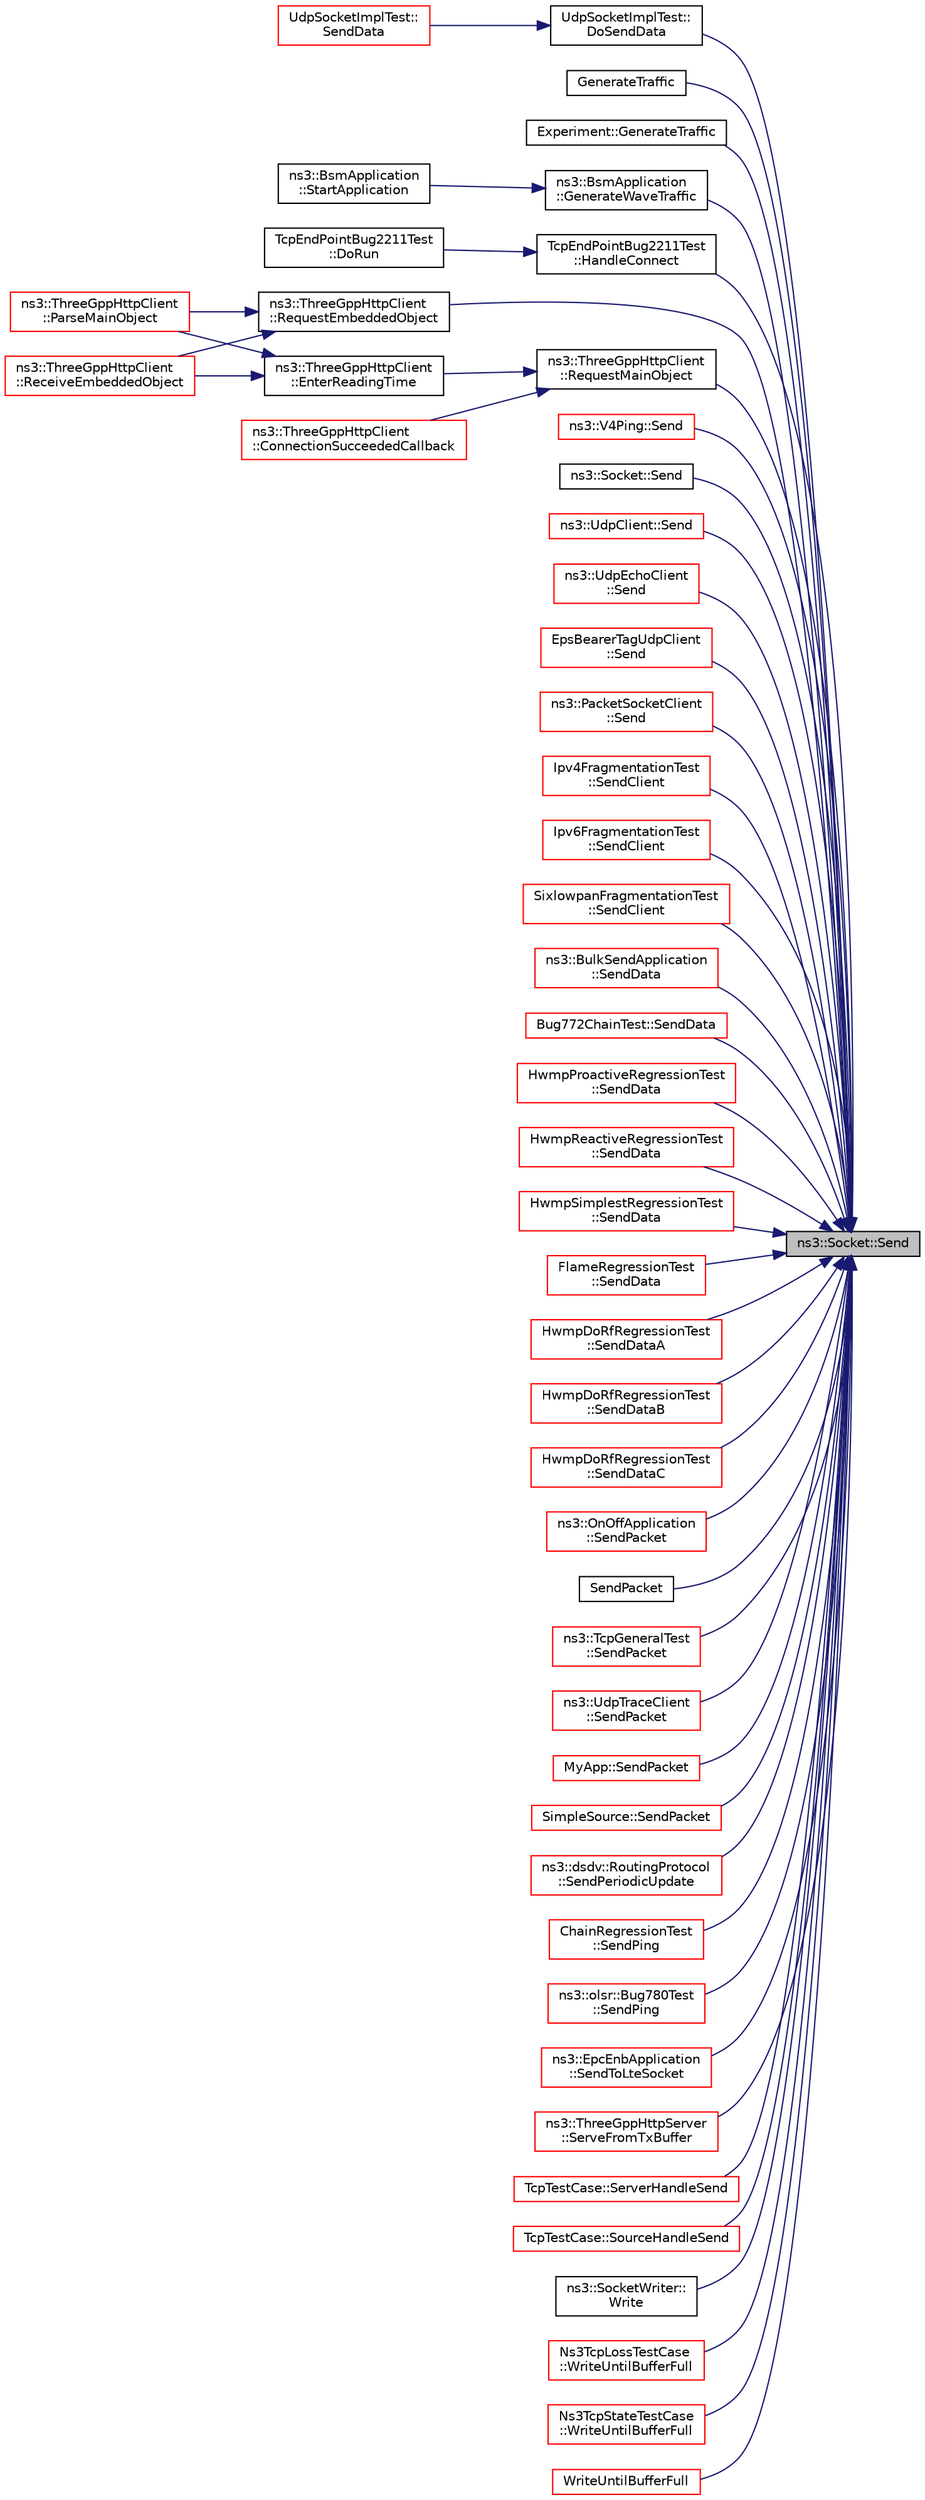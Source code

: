 digraph "ns3::Socket::Send"
{
 // LATEX_PDF_SIZE
  edge [fontname="Helvetica",fontsize="10",labelfontname="Helvetica",labelfontsize="10"];
  node [fontname="Helvetica",fontsize="10",shape=record];
  rankdir="RL";
  Node1 [label="ns3::Socket::Send",height=0.2,width=0.4,color="black", fillcolor="grey75", style="filled", fontcolor="black",tooltip="Send data (or dummy data) to the remote host."];
  Node1 -> Node2 [dir="back",color="midnightblue",fontsize="10",style="solid",fontname="Helvetica"];
  Node2 [label="UdpSocketImplTest::\lDoSendData",height=0.2,width=0.4,color="black", fillcolor="white", style="filled",URL="$class_udp_socket_impl_test.html#abb4bfa5a84b8b642f22fd0f8981bf515",tooltip="Send data."];
  Node2 -> Node3 [dir="back",color="midnightblue",fontsize="10",style="solid",fontname="Helvetica"];
  Node3 [label="UdpSocketImplTest::\lSendData",height=0.2,width=0.4,color="red", fillcolor="white", style="filled",URL="$class_udp_socket_impl_test.html#a69244de27acf4b1f164091057321b414",tooltip="Send data."];
  Node1 -> Node5 [dir="back",color="midnightblue",fontsize="10",style="solid",fontname="Helvetica"];
  Node5 [label="GenerateTraffic",height=0.2,width=0.4,color="black", fillcolor="white", style="filled",URL="$energy-model-example_8cc.html#ae146b24c4b8cd80f2f8c1cf12b62d395",tooltip=" "];
  Node1 -> Node6 [dir="back",color="midnightblue",fontsize="10",style="solid",fontname="Helvetica"];
  Node6 [label="Experiment::GenerateTraffic",height=0.2,width=0.4,color="black", fillcolor="white", style="filled",URL="$class_experiment.html#a442331ee7aff9d4ae2bee2c761323e3e",tooltip=" "];
  Node1 -> Node7 [dir="back",color="midnightblue",fontsize="10",style="solid",fontname="Helvetica"];
  Node7 [label="ns3::BsmApplication\l::GenerateWaveTraffic",height=0.2,width=0.4,color="black", fillcolor="white", style="filled",URL="$classns3_1_1_bsm_application.html#a22a009e7512e5df69dd9b81f96d15f51",tooltip="Creates and transmits a WAVE BSM packet."];
  Node7 -> Node8 [dir="back",color="midnightblue",fontsize="10",style="solid",fontname="Helvetica"];
  Node8 [label="ns3::BsmApplication\l::StartApplication",height=0.2,width=0.4,color="black", fillcolor="white", style="filled",URL="$classns3_1_1_bsm_application.html#a2caf2e381d781dfde58e39f19a220523",tooltip="Called at time specified by Start."];
  Node1 -> Node9 [dir="back",color="midnightblue",fontsize="10",style="solid",fontname="Helvetica"];
  Node9 [label="TcpEndPointBug2211Test\l::HandleConnect",height=0.2,width=0.4,color="black", fillcolor="white", style="filled",URL="$class_tcp_end_point_bug2211_test.html#aeadec4cba94c55bd4e9b47b21652cfb6",tooltip="Handle a connection establishment."];
  Node9 -> Node10 [dir="back",color="midnightblue",fontsize="10",style="solid",fontname="Helvetica"];
  Node10 [label="TcpEndPointBug2211Test\l::DoRun",height=0.2,width=0.4,color="black", fillcolor="white", style="filled",URL="$class_tcp_end_point_bug2211_test.html#ab0f069f68fbb6b3e69a42e090be8215c",tooltip="Implementation to actually run this TestCase."];
  Node1 -> Node11 [dir="back",color="midnightblue",fontsize="10",style="solid",fontname="Helvetica"];
  Node11 [label="ns3::ThreeGppHttpClient\l::RequestEmbeddedObject",height=0.2,width=0.4,color="black", fillcolor="white", style="filled",URL="$classns3_1_1_three_gpp_http_client.html#a5259e1e75e7a0ca6c45d64aaa3577682",tooltip="Send a request object for an embedded object to the destination web server."];
  Node11 -> Node12 [dir="back",color="midnightblue",fontsize="10",style="solid",fontname="Helvetica"];
  Node12 [label="ns3::ThreeGppHttpClient\l::ParseMainObject",height=0.2,width=0.4,color="red", fillcolor="white", style="filled",URL="$classns3_1_1_three_gpp_http_client.html#a55898d3a4a1cf2f41760274f175d97f8",tooltip="Randomly determines the number of embedded objects in the main object."];
  Node11 -> Node19 [dir="back",color="midnightblue",fontsize="10",style="solid",fontname="Helvetica"];
  Node19 [label="ns3::ThreeGppHttpClient\l::ReceiveEmbeddedObject",height=0.2,width=0.4,color="red", fillcolor="white", style="filled",URL="$classns3_1_1_three_gpp_http_client.html#af2257e388fac0fd9d5cc2d35e383330f",tooltip="Receive a packet of embedded object from the destination web server."];
  Node1 -> Node20 [dir="back",color="midnightblue",fontsize="10",style="solid",fontname="Helvetica"];
  Node20 [label="ns3::ThreeGppHttpClient\l::RequestMainObject",height=0.2,width=0.4,color="black", fillcolor="white", style="filled",URL="$classns3_1_1_three_gpp_http_client.html#ac7bc98d0f86b39a14edd219f96e18ad6",tooltip="Send a request object for a main object to the destination web server."];
  Node20 -> Node16 [dir="back",color="midnightblue",fontsize="10",style="solid",fontname="Helvetica"];
  Node16 [label="ns3::ThreeGppHttpClient\l::ConnectionSucceededCallback",height=0.2,width=0.4,color="red", fillcolor="white", style="filled",URL="$classns3_1_1_three_gpp_http_client.html#a7516067e98bc29325cbfade8249d7778",tooltip="Invoked when a connection is established successfully on m_socket."];
  Node20 -> Node21 [dir="back",color="midnightblue",fontsize="10",style="solid",fontname="Helvetica"];
  Node21 [label="ns3::ThreeGppHttpClient\l::EnterReadingTime",height=0.2,width=0.4,color="black", fillcolor="white", style="filled",URL="$classns3_1_1_three_gpp_http_client.html#a581308a551b5671fd232b8feae19d83d",tooltip="Becomes idle for a randomly determined amount of time, and then triggers RequestMainObject()."];
  Node21 -> Node12 [dir="back",color="midnightblue",fontsize="10",style="solid",fontname="Helvetica"];
  Node21 -> Node19 [dir="back",color="midnightblue",fontsize="10",style="solid",fontname="Helvetica"];
  Node1 -> Node22 [dir="back",color="midnightblue",fontsize="10",style="solid",fontname="Helvetica"];
  Node22 [label="ns3::V4Ping::Send",height=0.2,width=0.4,color="red", fillcolor="white", style="filled",URL="$classns3_1_1_v4_ping.html#a26d3a4285998df72a37dfa62b9097e4b",tooltip="Send one Ping (ICMP ECHO) to the destination."];
  Node1 -> Node24 [dir="back",color="midnightblue",fontsize="10",style="solid",fontname="Helvetica"];
  Node24 [label="ns3::Socket::Send",height=0.2,width=0.4,color="black", fillcolor="white", style="filled",URL="$classns3_1_1_socket.html#a3c439c8d005bf0fdd2480c93a0e8056c",tooltip="Send data (or dummy data) to the remote host."];
  Node1 -> Node25 [dir="back",color="midnightblue",fontsize="10",style="solid",fontname="Helvetica"];
  Node25 [label="ns3::UdpClient::Send",height=0.2,width=0.4,color="red", fillcolor="white", style="filled",URL="$classns3_1_1_udp_client.html#a1f30c47c9851f26913dbff4560979868",tooltip="Send a packet."];
  Node1 -> Node27 [dir="back",color="midnightblue",fontsize="10",style="solid",fontname="Helvetica"];
  Node27 [label="ns3::UdpEchoClient\l::Send",height=0.2,width=0.4,color="red", fillcolor="white", style="filled",URL="$classns3_1_1_udp_echo_client.html#acdbfd43efe67c30d2eb0b92a8dcbcdde",tooltip="Send a packet."];
  Node1 -> Node30 [dir="back",color="midnightblue",fontsize="10",style="solid",fontname="Helvetica"];
  Node30 [label="EpsBearerTagUdpClient\l::Send",height=0.2,width=0.4,color="red", fillcolor="white", style="filled",URL="$class_eps_bearer_tag_udp_client.html#a174ab1c14216adab1d1d231746d1a005",tooltip="Send function."];
  Node1 -> Node32 [dir="back",color="midnightblue",fontsize="10",style="solid",fontname="Helvetica"];
  Node32 [label="ns3::PacketSocketClient\l::Send",height=0.2,width=0.4,color="red", fillcolor="white", style="filled",URL="$classns3_1_1_packet_socket_client.html#ad3a4b71574d311bbc927ec46dc52abd0",tooltip="Send a packet."];
  Node1 -> Node34 [dir="back",color="midnightblue",fontsize="10",style="solid",fontname="Helvetica"];
  Node34 [label="Ipv4FragmentationTest\l::SendClient",height=0.2,width=0.4,color="red", fillcolor="white", style="filled",URL="$class_ipv4_fragmentation_test.html#a3df0b70a39a1fec9205b40f47a64ab6f",tooltip="Send a packet."];
  Node1 -> Node36 [dir="back",color="midnightblue",fontsize="10",style="solid",fontname="Helvetica"];
  Node36 [label="Ipv6FragmentationTest\l::SendClient",height=0.2,width=0.4,color="red", fillcolor="white", style="filled",URL="$class_ipv6_fragmentation_test.html#ac687632e8c098b596c007d201f1d5f3c",tooltip="Send a packet."];
  Node1 -> Node38 [dir="back",color="midnightblue",fontsize="10",style="solid",fontname="Helvetica"];
  Node38 [label="SixlowpanFragmentationTest\l::SendClient",height=0.2,width=0.4,color="red", fillcolor="white", style="filled",URL="$class_sixlowpan_fragmentation_test.html#abf4cbe3df8958b6275ef164cb6a7aea5",tooltip="Send a packet to the server."];
  Node1 -> Node40 [dir="back",color="midnightblue",fontsize="10",style="solid",fontname="Helvetica"];
  Node40 [label="ns3::BulkSendApplication\l::SendData",height=0.2,width=0.4,color="red", fillcolor="white", style="filled",URL="$classns3_1_1_bulk_send_application.html#a05b7bc55258e4cfff2c2e9a59902d527",tooltip="Send data until the L4 transmission buffer is full."];
  Node1 -> Node44 [dir="back",color="midnightblue",fontsize="10",style="solid",fontname="Helvetica"];
  Node44 [label="Bug772ChainTest::SendData",height=0.2,width=0.4,color="red", fillcolor="white", style="filled",URL="$class_bug772_chain_test.html#aa2ca782ce38d9b2435001b878650146c",tooltip="Send data."];
  Node1 -> Node47 [dir="back",color="midnightblue",fontsize="10",style="solid",fontname="Helvetica"];
  Node47 [label="HwmpProactiveRegressionTest\l::SendData",height=0.2,width=0.4,color="red", fillcolor="white", style="filled",URL="$class_hwmp_proactive_regression_test.html#a0277f83b87ead8955c6767a0c3d2dcce",tooltip="Send data."];
  Node1 -> Node50 [dir="back",color="midnightblue",fontsize="10",style="solid",fontname="Helvetica"];
  Node50 [label="HwmpReactiveRegressionTest\l::SendData",height=0.2,width=0.4,color="red", fillcolor="white", style="filled",URL="$class_hwmp_reactive_regression_test.html#a592ecd22aea39386c4182533b83f1f10",tooltip="Send data."];
  Node1 -> Node53 [dir="back",color="midnightblue",fontsize="10",style="solid",fontname="Helvetica"];
  Node53 [label="HwmpSimplestRegressionTest\l::SendData",height=0.2,width=0.4,color="red", fillcolor="white", style="filled",URL="$class_hwmp_simplest_regression_test.html#a8d054361a03110baf4d64e28695899f3",tooltip="Send data."];
  Node1 -> Node56 [dir="back",color="midnightblue",fontsize="10",style="solid",fontname="Helvetica"];
  Node56 [label="FlameRegressionTest\l::SendData",height=0.2,width=0.4,color="red", fillcolor="white", style="filled",URL="$class_flame_regression_test.html#a8745e5dad068bbfecd1df44601154cb0",tooltip="Send data."];
  Node1 -> Node59 [dir="back",color="midnightblue",fontsize="10",style="solid",fontname="Helvetica"];
  Node59 [label="HwmpDoRfRegressionTest\l::SendDataA",height=0.2,width=0.4,color="red", fillcolor="white", style="filled",URL="$class_hwmp_do_rf_regression_test.html#a10cd000646d6a6d09d08c02d3151c9fc",tooltip="Send data A."];
  Node1 -> Node62 [dir="back",color="midnightblue",fontsize="10",style="solid",fontname="Helvetica"];
  Node62 [label="HwmpDoRfRegressionTest\l::SendDataB",height=0.2,width=0.4,color="red", fillcolor="white", style="filled",URL="$class_hwmp_do_rf_regression_test.html#a91c4736414815c8fd933dc2cf23146a6",tooltip="Send data B."];
  Node1 -> Node63 [dir="back",color="midnightblue",fontsize="10",style="solid",fontname="Helvetica"];
  Node63 [label="HwmpDoRfRegressionTest\l::SendDataC",height=0.2,width=0.4,color="red", fillcolor="white", style="filled",URL="$class_hwmp_do_rf_regression_test.html#a55d04193b7d503995b91ac3fe6aa6fa4",tooltip="Send data C."];
  Node1 -> Node64 [dir="back",color="midnightblue",fontsize="10",style="solid",fontname="Helvetica"];
  Node64 [label="ns3::OnOffApplication\l::SendPacket",height=0.2,width=0.4,color="red", fillcolor="white", style="filled",URL="$classns3_1_1_on_off_application.html#afe6fb4d4e772370c797b722dbe6f7e3f",tooltip="Send a packet."];
  Node1 -> Node71 [dir="back",color="midnightblue",fontsize="10",style="solid",fontname="Helvetica"];
  Node71 [label="SendPacket",height=0.2,width=0.4,color="black", fillcolor="white", style="filled",URL="$socket-options-ipv4_8cc.html#afb4b456ea5183274a33f130c78ada344",tooltip=" "];
  Node1 -> Node72 [dir="back",color="midnightblue",fontsize="10",style="solid",fontname="Helvetica"];
  Node72 [label="ns3::TcpGeneralTest\l::SendPacket",height=0.2,width=0.4,color="red", fillcolor="white", style="filled",URL="$classns3_1_1_tcp_general_test.html#ab7a2d9e8e8258fb18760c802ffa11c7c",tooltip="Send packets to other endpoint."];
  Node1 -> Node74 [dir="back",color="midnightblue",fontsize="10",style="solid",fontname="Helvetica"];
  Node74 [label="ns3::UdpTraceClient\l::SendPacket",height=0.2,width=0.4,color="red", fillcolor="white", style="filled",URL="$structns3_1_1_udp_trace_client.html#a7dfbf9354c464bfe8fe303f520c0b83c",tooltip="Send a packet of a given size."];
  Node1 -> Node77 [dir="back",color="midnightblue",fontsize="10",style="solid",fontname="Helvetica"];
  Node77 [label="MyApp::SendPacket",height=0.2,width=0.4,color="red", fillcolor="white", style="filled",URL="$class_my_app.html#aec30dc53058a6239182294be2b60734e",tooltip=" "];
  Node1 -> Node80 [dir="back",color="midnightblue",fontsize="10",style="solid",fontname="Helvetica"];
  Node80 [label="SimpleSource::SendPacket",height=0.2,width=0.4,color="red", fillcolor="white", style="filled",URL="$class_simple_source.html#ae1b5c282b00b2e06301c5b8659082cd1",tooltip=" "];
  Node1 -> Node83 [dir="back",color="midnightblue",fontsize="10",style="solid",fontname="Helvetica"];
  Node83 [label="ns3::dsdv::RoutingProtocol\l::SendPeriodicUpdate",height=0.2,width=0.4,color="red", fillcolor="white", style="filled",URL="$classns3_1_1dsdv_1_1_routing_protocol.html#a370e3ca262a505ec0fd30456f82b2aed",tooltip="Broadcasts the entire routing table for every PeriodicUpdateInterval."];
  Node1 -> Node86 [dir="back",color="midnightblue",fontsize="10",style="solid",fontname="Helvetica"];
  Node86 [label="ChainRegressionTest\l::SendPing",height=0.2,width=0.4,color="red", fillcolor="white", style="filled",URL="$class_chain_regression_test.html#a7282b25c193b2b0f237263616b10f251",tooltip="Send one ping."];
  Node1 -> Node89 [dir="back",color="midnightblue",fontsize="10",style="solid",fontname="Helvetica"];
  Node89 [label="ns3::olsr::Bug780Test\l::SendPing",height=0.2,width=0.4,color="red", fillcolor="white", style="filled",URL="$classns3_1_1olsr_1_1_bug780_test.html#acdcf92bc12c53b5df1da229300d2f280",tooltip="Send one ping."];
  Node1 -> Node92 [dir="back",color="midnightblue",fontsize="10",style="solid",fontname="Helvetica"];
  Node92 [label="ns3::EpcEnbApplication\l::SendToLteSocket",height=0.2,width=0.4,color="red", fillcolor="white", style="filled",URL="$classns3_1_1_epc_enb_application.html#a793f953acd337fdccf43f468e1f5ea63",tooltip="Send a packet to the UE via the LTE radio interface of the eNB."];
  Node1 -> Node95 [dir="back",color="midnightblue",fontsize="10",style="solid",fontname="Helvetica"];
  Node95 [label="ns3::ThreeGppHttpServer\l::ServeFromTxBuffer",height=0.2,width=0.4,color="red", fillcolor="white", style="filled",URL="$classns3_1_1_three_gpp_http_server.html#a1ec1346e9f5e0740304c315e6e9152a9",tooltip="Creates a packet out of a pending object in the Tx buffer send it over the given socket."];
  Node1 -> Node102 [dir="back",color="midnightblue",fontsize="10",style="solid",fontname="Helvetica"];
  Node102 [label="TcpTestCase::ServerHandleSend",height=0.2,width=0.4,color="red", fillcolor="white", style="filled",URL="$class_tcp_test_case.html#a1ba2bc3a0a5e84e07437e48e632fdbda",tooltip="Server: Send data."];
  Node1 -> Node108 [dir="back",color="midnightblue",fontsize="10",style="solid",fontname="Helvetica"];
  Node108 [label="TcpTestCase::SourceHandleSend",height=0.2,width=0.4,color="red", fillcolor="white", style="filled",URL="$class_tcp_test_case.html#ae2b2672883a732447f02e4bf82840f34",tooltip="Client: Send data."];
  Node1 -> Node109 [dir="back",color="midnightblue",fontsize="10",style="solid",fontname="Helvetica"];
  Node109 [label="ns3::SocketWriter::\lWrite",height=0.2,width=0.4,color="black", fillcolor="white", style="filled",URL="$classns3_1_1_socket_writer.html#a8fd5c60d718d8e52b1861a760b25decb",tooltip=" "];
  Node1 -> Node110 [dir="back",color="midnightblue",fontsize="10",style="solid",fontname="Helvetica"];
  Node110 [label="Ns3TcpLossTestCase\l::WriteUntilBufferFull",height=0.2,width=0.4,color="red", fillcolor="white", style="filled",URL="$class_ns3_tcp_loss_test_case.html#ad1c2e8c2cf5e35baa4d8860c9d941af8",tooltip=" "];
  Node1 -> Node113 [dir="back",color="midnightblue",fontsize="10",style="solid",fontname="Helvetica"];
  Node113 [label="Ns3TcpStateTestCase\l::WriteUntilBufferFull",height=0.2,width=0.4,color="red", fillcolor="white", style="filled",URL="$class_ns3_tcp_state_test_case.html#ab52f727ef7454eae1f4a6a5a491c019a",tooltip=" "];
  Node1 -> Node116 [dir="back",color="midnightblue",fontsize="10",style="solid",fontname="Helvetica"];
  Node116 [label="WriteUntilBufferFull",height=0.2,width=0.4,color="red", fillcolor="white", style="filled",URL="$socket-bound-tcp-static-routing_8cc.html#aabac43dff29eee4d02ebfd090544b779",tooltip=" "];
}
